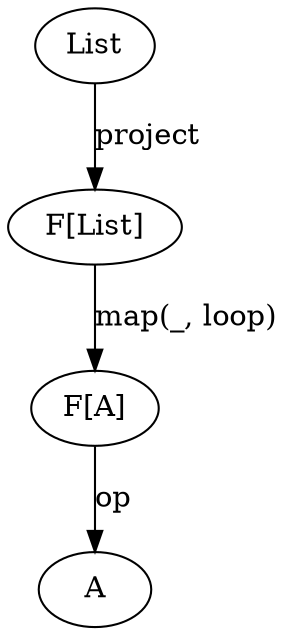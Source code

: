 digraph {
    List
    ListFList[label="F[List]"]
    ListFA[label="F[A]" class="disabled"]
    A[class="disabled"]

    List      -> ListFList [label=project class="disabled"]
    ListFList -> ListFA[label="map(_, loop)" class="disabled"]
    ListFA    -> A [label=op class="disabled"]
}
